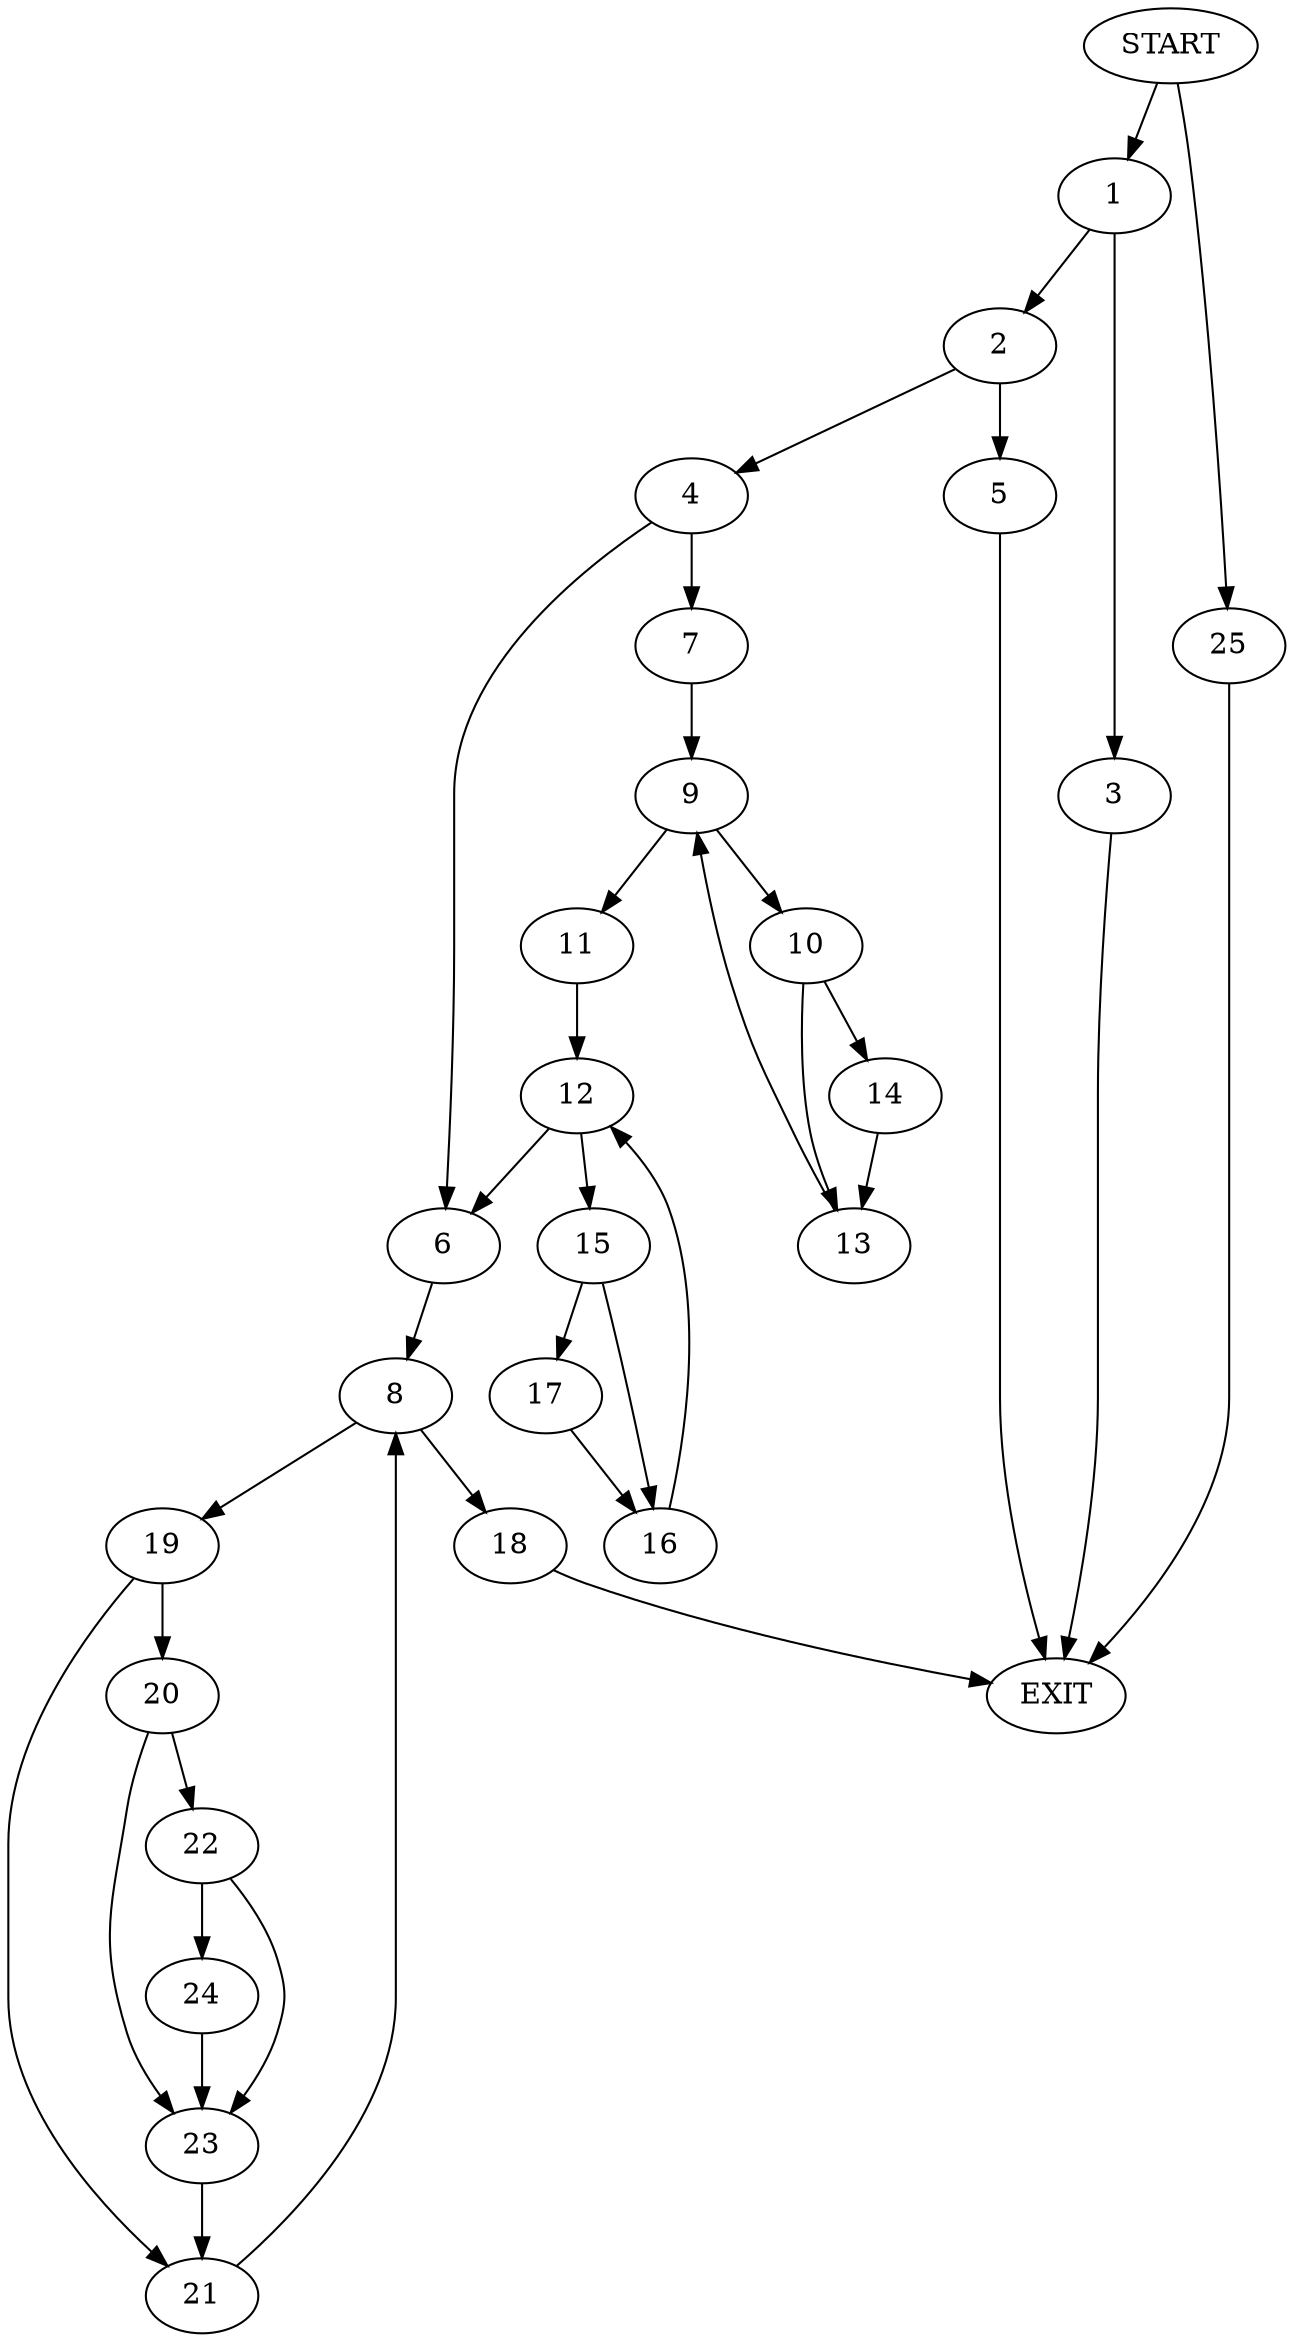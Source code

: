 digraph {
0 [label="START"]
26 [label="EXIT"]
0 -> 1
1 -> 2
1 -> 3
3 -> 26
2 -> 4
2 -> 5
4 -> 6
4 -> 7
5 -> 26
6 -> 8
7 -> 9
9 -> 10
9 -> 11
11 -> 12
10 -> 13
10 -> 14
13 -> 9
14 -> 13
12 -> 6
12 -> 15
15 -> 16
15 -> 17
16 -> 12
17 -> 16
8 -> 18
8 -> 19
18 -> 26
19 -> 20
19 -> 21
20 -> 22
20 -> 23
21 -> 8
22 -> 24
22 -> 23
23 -> 21
24 -> 23
0 -> 25
25 -> 26
}
